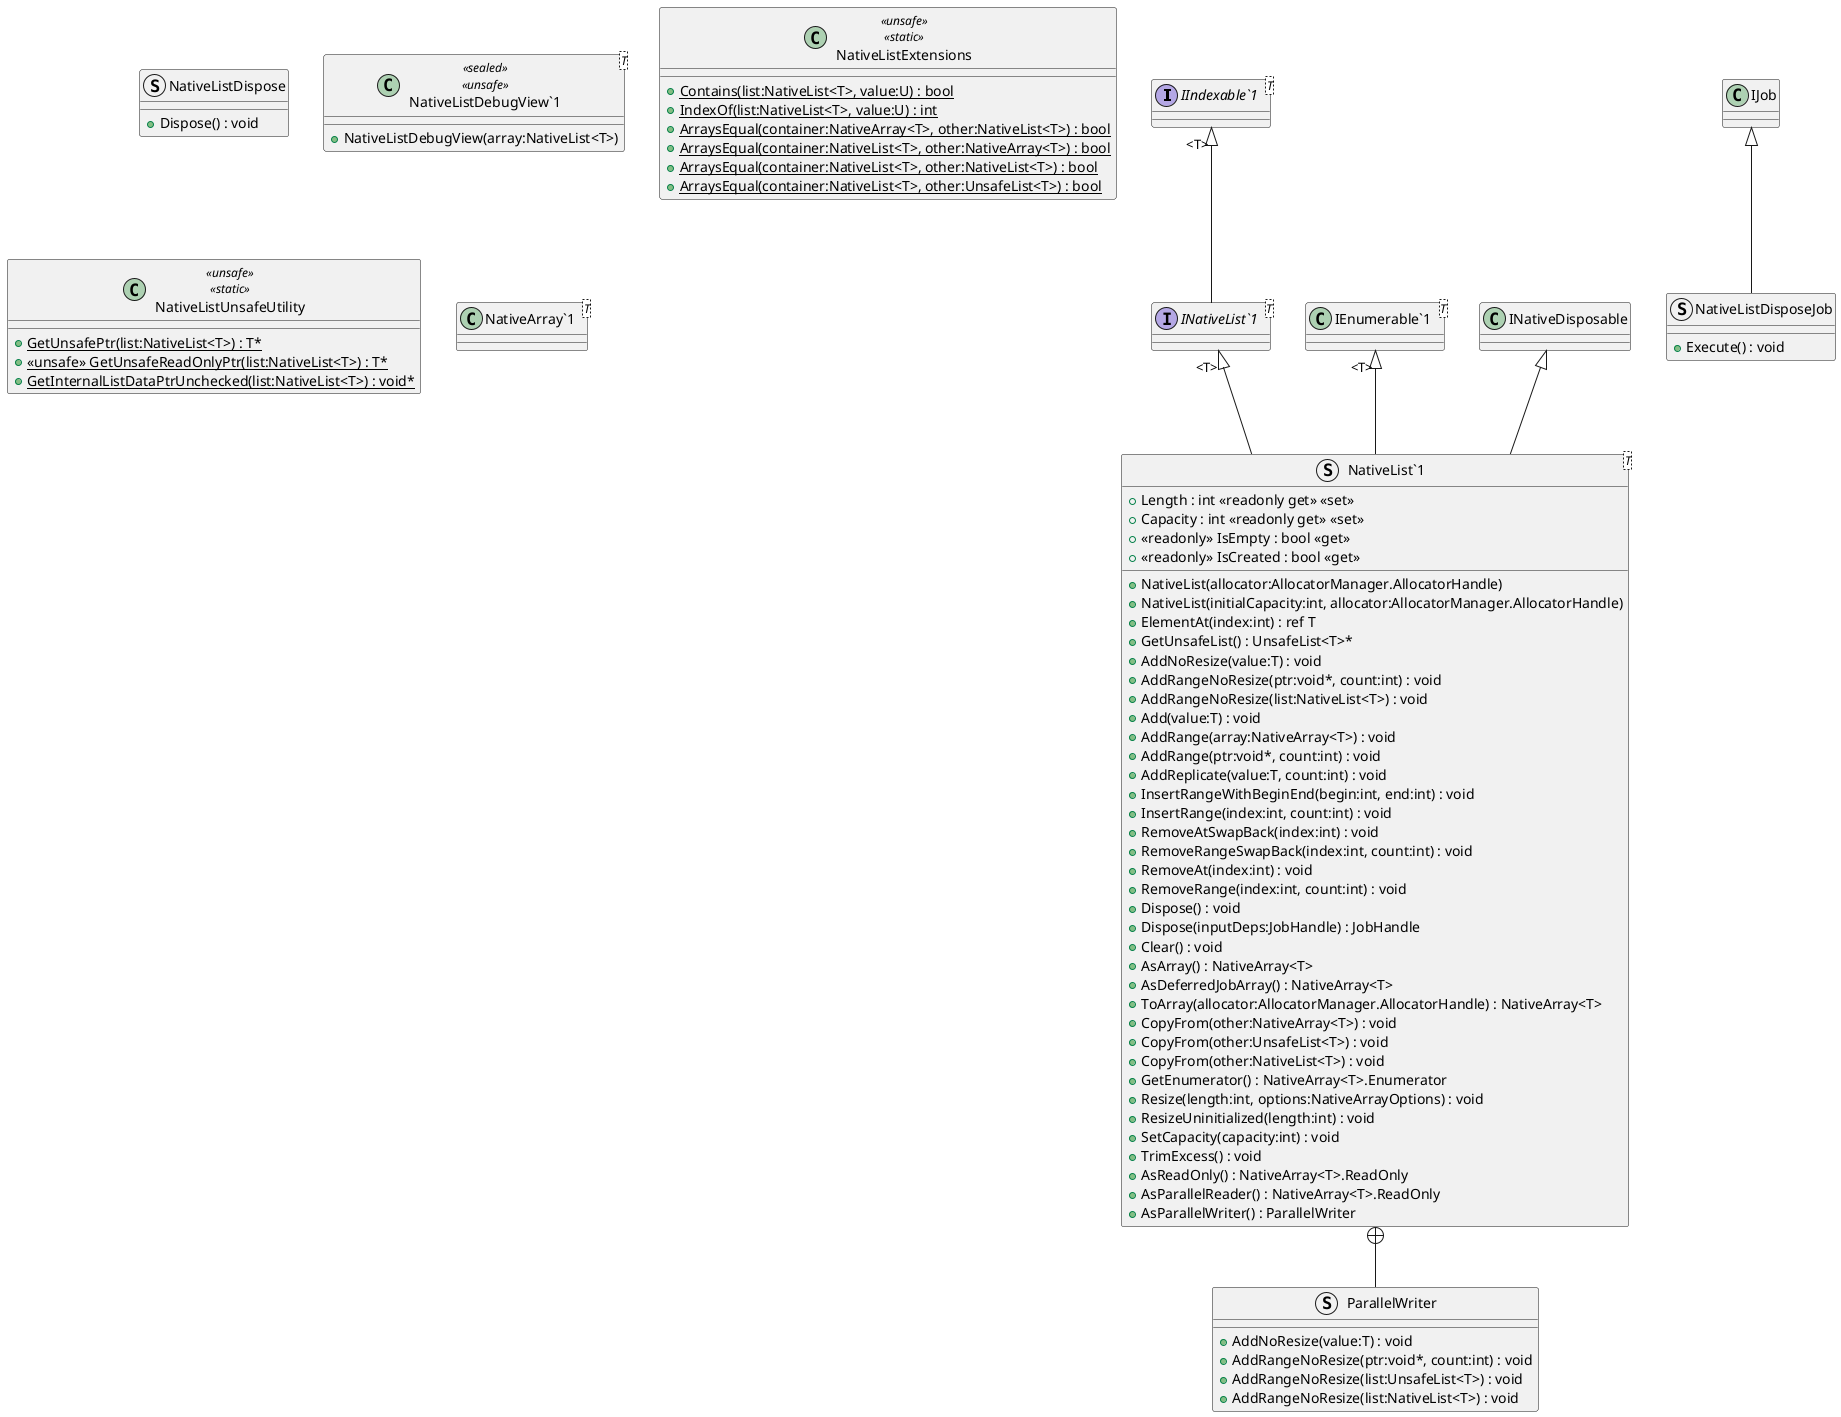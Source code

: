 @startuml
interface "IIndexable`1"<T> {
}
interface "INativeList`1"<T> {
}
struct "NativeList`1"<T> {
    + NativeList(allocator:AllocatorManager.AllocatorHandle)
    + NativeList(initialCapacity:int, allocator:AllocatorManager.AllocatorHandle)
    + ElementAt(index:int) : ref T
    + Length : int <<readonly get>> <<set>>
    + Capacity : int <<readonly get>> <<set>>
    + GetUnsafeList() : UnsafeList<T>*
    + AddNoResize(value:T) : void
    + AddRangeNoResize(ptr:void*, count:int) : void
    + AddRangeNoResize(list:NativeList<T>) : void
    + Add(value:T) : void
    + AddRange(array:NativeArray<T>) : void
    + AddRange(ptr:void*, count:int) : void
    + AddReplicate(value:T, count:int) : void
    + InsertRangeWithBeginEnd(begin:int, end:int) : void
    + InsertRange(index:int, count:int) : void
    + RemoveAtSwapBack(index:int) : void
    + RemoveRangeSwapBack(index:int, count:int) : void
    + RemoveAt(index:int) : void
    + RemoveRange(index:int, count:int) : void
    + <<readonly>> IsEmpty : bool <<get>>
    + <<readonly>> IsCreated : bool <<get>>
    + Dispose() : void
    + Dispose(inputDeps:JobHandle) : JobHandle
    + Clear() : void
    + AsArray() : NativeArray<T>
    + AsDeferredJobArray() : NativeArray<T>
    + ToArray(allocator:AllocatorManager.AllocatorHandle) : NativeArray<T>
    + CopyFrom(other:NativeArray<T>) : void
    + CopyFrom(other:UnsafeList<T>) : void
    + CopyFrom(other:NativeList<T>) : void
    + GetEnumerator() : NativeArray<T>.Enumerator
    + Resize(length:int, options:NativeArrayOptions) : void
    + ResizeUninitialized(length:int) : void
    + SetCapacity(capacity:int) : void
    + TrimExcess() : void
    + AsReadOnly() : NativeArray<T>.ReadOnly
    + AsParallelReader() : NativeArray<T>.ReadOnly
    + AsParallelWriter() : ParallelWriter
}
struct NativeListDispose {
    + Dispose() : void
}
struct NativeListDisposeJob {
    + Execute() : void
}
class "NativeListDebugView`1"<T> <<sealed>> <<unsafe>> {
    + NativeListDebugView(array:NativeList<T>)
}
class NativeListExtensions <<unsafe>> <<static>> {
    + {static} Contains(list:NativeList<T>, value:U) : bool
    + {static} IndexOf(list:NativeList<T>, value:U) : int
    + {static} ArraysEqual(container:NativeArray<T>, other:NativeList<T>) : bool
    + {static} ArraysEqual(container:NativeList<T>, other:NativeArray<T>) : bool
    + {static} ArraysEqual(container:NativeList<T>, other:NativeList<T>) : bool
    + {static} ArraysEqual(container:NativeList<T>, other:UnsafeList<T>) : bool
}
class NativeListUnsafeUtility <<unsafe>> <<static>> {
    + {static} GetUnsafePtr(list:NativeList<T>) : T*
    + {static} <<unsafe>> GetUnsafeReadOnlyPtr(list:NativeList<T>) : T*
    + {static} GetInternalListDataPtrUnchecked(list:NativeList<T>) : void*
}
class "IEnumerable`1"<T> {
}
class "NativeArray`1"<T> {
}
struct ParallelWriter {
    + AddNoResize(value:T) : void
    + AddRangeNoResize(ptr:void*, count:int) : void
    + AddRangeNoResize(list:UnsafeList<T>) : void
    + AddRangeNoResize(list:NativeList<T>) : void
}
"IIndexable`1" "<T>" <|-- "INativeList`1"
INativeDisposable <|-- "NativeList`1"
"INativeList`1" "<T>" <|-- "NativeList`1"
"IEnumerable`1" "<T>" <|-- "NativeList`1"
IJob <|-- NativeListDisposeJob
"NativeList`1" +-- ParallelWriter
@enduml
